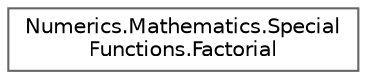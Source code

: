 digraph "Graphical Class Hierarchy"
{
 // LATEX_PDF_SIZE
  bgcolor="transparent";
  edge [fontname=Helvetica,fontsize=10,labelfontname=Helvetica,labelfontsize=10];
  node [fontname=Helvetica,fontsize=10,shape=box,height=0.2,width=0.4];
  rankdir="LR";
  Node0 [id="Node000000",label="Numerics.Mathematics.Special\lFunctions.Factorial",height=0.2,width=0.4,color="grey40", fillcolor="white", style="filled",URL="$class_numerics_1_1_mathematics_1_1_special_functions_1_1_factorial.html",tooltip="Factorial functions."];
}
